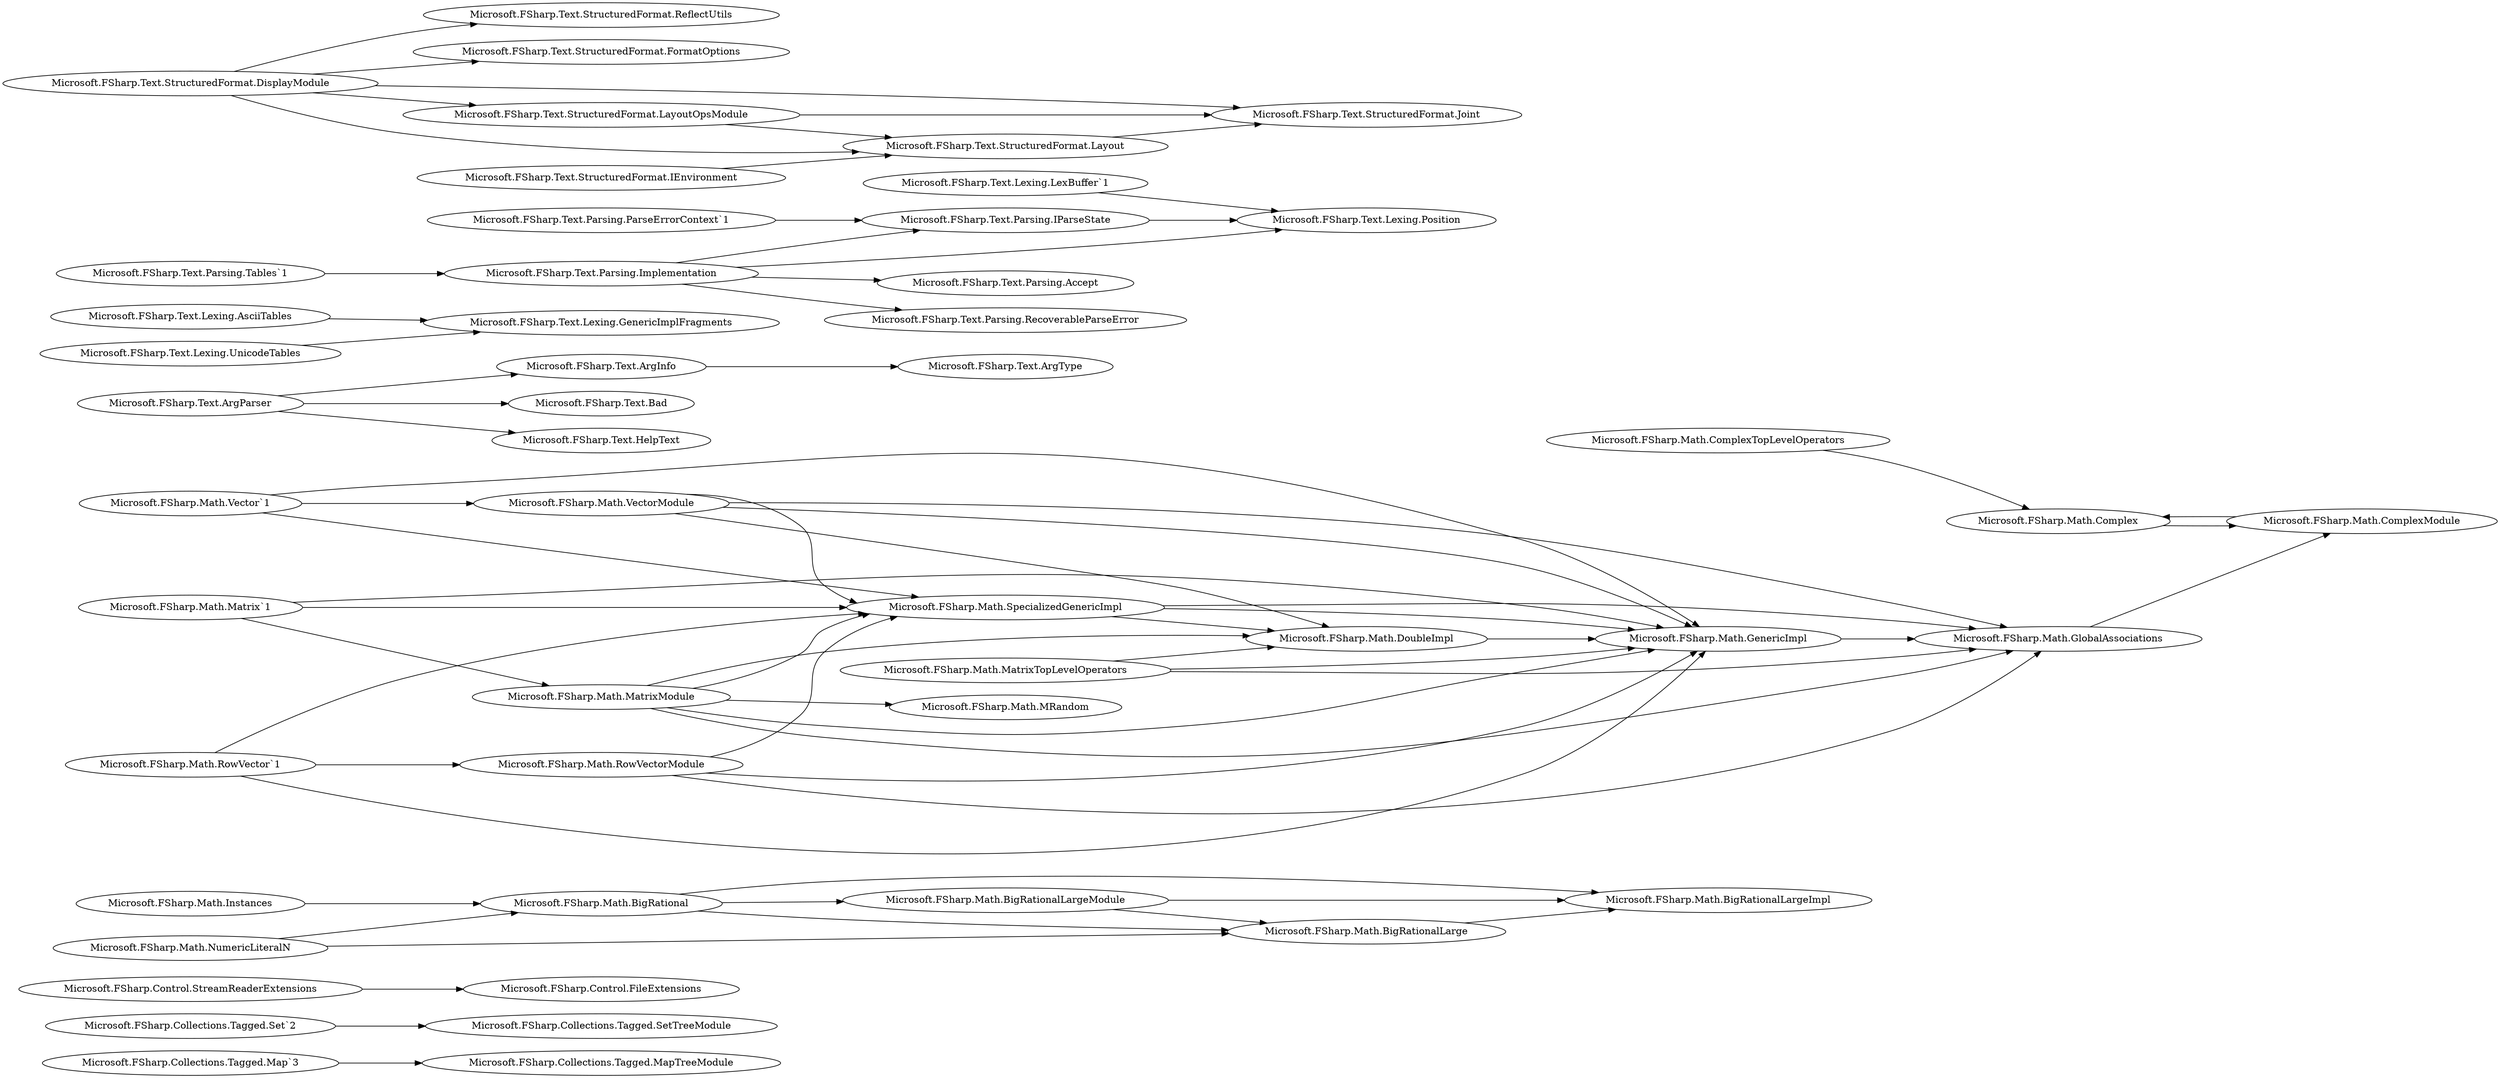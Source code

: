digraph G {
    page="40,60"; 
    ratio=auto;
    rankdir=LR;
    fontsize=10;
   "Microsoft.FSharp.Collections.Tagged.Map`3" -> { rank=none; "Microsoft.FSharp.Collections.Tagged.MapTreeModule" }
   "Microsoft.FSharp.Collections.Tagged.Set`2" -> { rank=none; "Microsoft.FSharp.Collections.Tagged.SetTreeModule" }
   "Microsoft.FSharp.Control.StreamReaderExtensions" -> { rank=none; "Microsoft.FSharp.Control.FileExtensions" }
   "Microsoft.FSharp.Math.BigRational" -> { rank=none; "Microsoft.FSharp.Math.BigRationalLarge"; "Microsoft.FSharp.Math.BigRationalLargeImpl"; "Microsoft.FSharp.Math.BigRationalLargeModule" }
   "Microsoft.FSharp.Math.BigRationalLarge" -> { rank=none; "Microsoft.FSharp.Math.BigRationalLargeImpl" }
   "Microsoft.FSharp.Math.BigRationalLargeModule" -> { rank=none; "Microsoft.FSharp.Math.BigRationalLarge"; "Microsoft.FSharp.Math.BigRationalLargeImpl" }
   "Microsoft.FSharp.Math.Complex" -> { rank=none; "Microsoft.FSharp.Math.ComplexModule" }
   "Microsoft.FSharp.Math.ComplexModule" -> { rank=none; "Microsoft.FSharp.Math.Complex" }
   "Microsoft.FSharp.Math.ComplexTopLevelOperators" -> { rank=none; "Microsoft.FSharp.Math.Complex" }
   "Microsoft.FSharp.Math.DoubleImpl" -> { rank=none; "Microsoft.FSharp.Math.GenericImpl" }
   "Microsoft.FSharp.Math.GenericImpl" -> { rank=none; "Microsoft.FSharp.Math.GlobalAssociations" }
   "Microsoft.FSharp.Math.GlobalAssociations" -> { rank=none; "Microsoft.FSharp.Math.ComplexModule" }
   "Microsoft.FSharp.Math.Instances" -> { rank=none; "Microsoft.FSharp.Math.BigRational" }
   "Microsoft.FSharp.Math.MatrixModule" -> { rank=none; "Microsoft.FSharp.Math.DoubleImpl"; "Microsoft.FSharp.Math.GenericImpl"; "Microsoft.FSharp.Math.GlobalAssociations"; "Microsoft.FSharp.Math.MRandom"; "Microsoft.FSharp.Math.SpecializedGenericImpl" }
   "Microsoft.FSharp.Math.MatrixTopLevelOperators" -> { rank=none; "Microsoft.FSharp.Math.DoubleImpl"; "Microsoft.FSharp.Math.GenericImpl"; "Microsoft.FSharp.Math.GlobalAssociations" }
   "Microsoft.FSharp.Math.Matrix`1" -> { rank=none; "Microsoft.FSharp.Math.GenericImpl"; "Microsoft.FSharp.Math.MatrixModule"; "Microsoft.FSharp.Math.SpecializedGenericImpl" }
   "Microsoft.FSharp.Math.NumericLiteralN" -> { rank=none; "Microsoft.FSharp.Math.BigRational"; "Microsoft.FSharp.Math.BigRationalLarge" }
   "Microsoft.FSharp.Math.RowVectorModule" -> { rank=none; "Microsoft.FSharp.Math.GenericImpl"; "Microsoft.FSharp.Math.GlobalAssociations"; "Microsoft.FSharp.Math.SpecializedGenericImpl" }
   "Microsoft.FSharp.Math.RowVector`1" -> { rank=none; "Microsoft.FSharp.Math.GenericImpl"; "Microsoft.FSharp.Math.RowVectorModule"; "Microsoft.FSharp.Math.SpecializedGenericImpl" }
   "Microsoft.FSharp.Math.SpecializedGenericImpl" -> { rank=none; "Microsoft.FSharp.Math.DoubleImpl"; "Microsoft.FSharp.Math.GenericImpl"; "Microsoft.FSharp.Math.GlobalAssociations" }
   "Microsoft.FSharp.Math.VectorModule" -> { rank=none; "Microsoft.FSharp.Math.DoubleImpl"; "Microsoft.FSharp.Math.GenericImpl"; "Microsoft.FSharp.Math.GlobalAssociations"; "Microsoft.FSharp.Math.SpecializedGenericImpl" }
   "Microsoft.FSharp.Math.Vector`1" -> { rank=none; "Microsoft.FSharp.Math.GenericImpl"; "Microsoft.FSharp.Math.SpecializedGenericImpl"; "Microsoft.FSharp.Math.VectorModule" }
   "Microsoft.FSharp.Text.ArgInfo" -> { rank=none; "Microsoft.FSharp.Text.ArgType" }
   "Microsoft.FSharp.Text.ArgParser" -> { rank=none; "Microsoft.FSharp.Text.ArgInfo"; "Microsoft.FSharp.Text.Bad"; "Microsoft.FSharp.Text.HelpText" }
   "Microsoft.FSharp.Text.Lexing.AsciiTables" -> { rank=none; "Microsoft.FSharp.Text.Lexing.GenericImplFragments" }
   "Microsoft.FSharp.Text.Lexing.LexBuffer`1" -> { rank=none; "Microsoft.FSharp.Text.Lexing.Position" }
   "Microsoft.FSharp.Text.Lexing.UnicodeTables" -> { rank=none; "Microsoft.FSharp.Text.Lexing.GenericImplFragments" }
   "Microsoft.FSharp.Text.Parsing.IParseState" -> { rank=none; "Microsoft.FSharp.Text.Lexing.Position" }
   "Microsoft.FSharp.Text.Parsing.Implementation" -> { rank=none; "Microsoft.FSharp.Text.Lexing.Position"; "Microsoft.FSharp.Text.Parsing.Accept"; "Microsoft.FSharp.Text.Parsing.IParseState"; "Microsoft.FSharp.Text.Parsing.RecoverableParseError" }
   "Microsoft.FSharp.Text.Parsing.ParseErrorContext`1" -> { rank=none; "Microsoft.FSharp.Text.Parsing.IParseState" }
   "Microsoft.FSharp.Text.Parsing.Tables`1" -> { rank=none; "Microsoft.FSharp.Text.Parsing.Implementation" }
   "Microsoft.FSharp.Text.StructuredFormat.DisplayModule" -> { rank=none; "Microsoft.FSharp.Text.StructuredFormat.FormatOptions"; "Microsoft.FSharp.Text.StructuredFormat.Joint"; "Microsoft.FSharp.Text.StructuredFormat.Layout"; "Microsoft.FSharp.Text.StructuredFormat.LayoutOpsModule"; "Microsoft.FSharp.Text.StructuredFormat.ReflectUtils" }
   "Microsoft.FSharp.Text.StructuredFormat.IEnvironment" -> { rank=none; "Microsoft.FSharp.Text.StructuredFormat.Layout" }
   "Microsoft.FSharp.Text.StructuredFormat.Layout" -> { rank=none; "Microsoft.FSharp.Text.StructuredFormat.Joint" }
   "Microsoft.FSharp.Text.StructuredFormat.LayoutOpsModule" -> { rank=none; "Microsoft.FSharp.Text.StructuredFormat.Joint"; "Microsoft.FSharp.Text.StructuredFormat.Layout" }
   }

